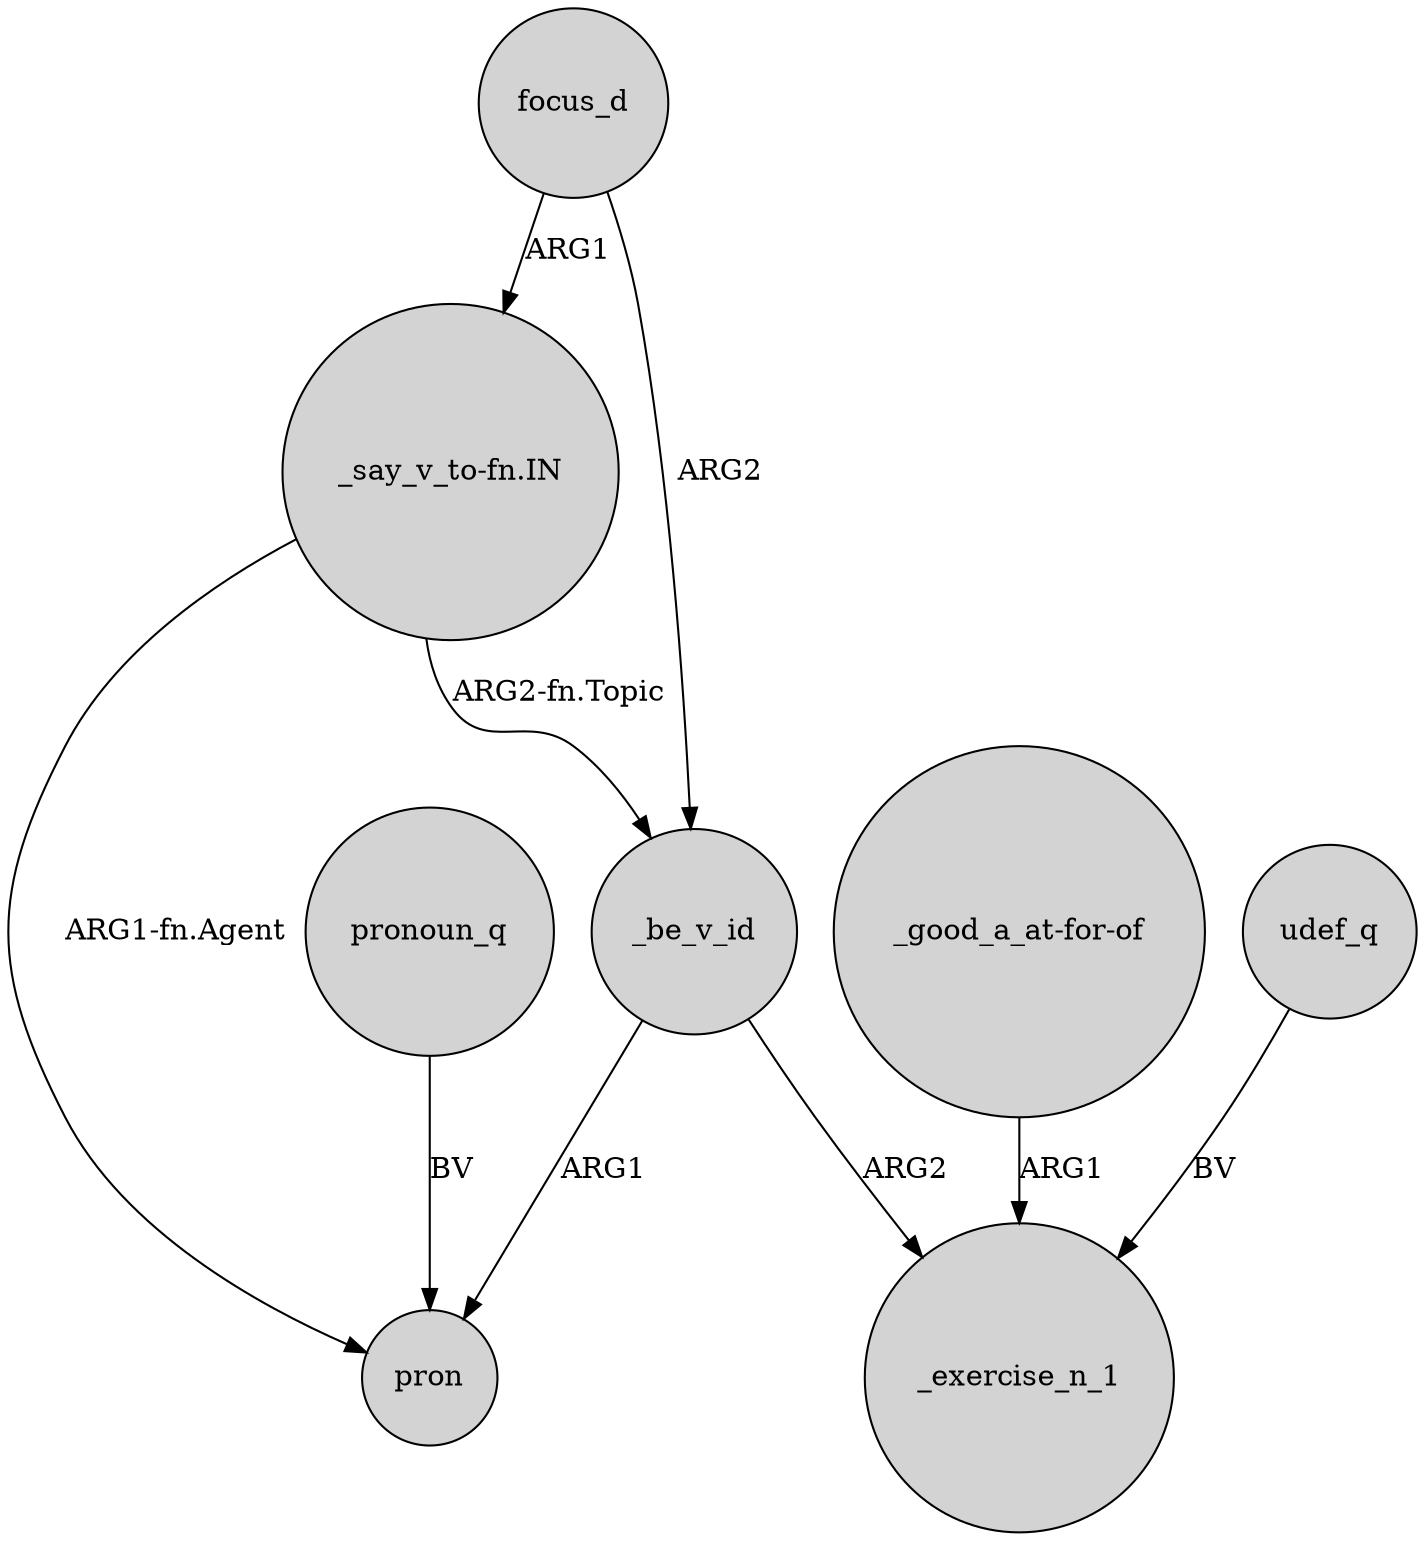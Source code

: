 digraph {
	node [shape=circle style=filled]
	focus_d -> _be_v_id [label=ARG2]
	"_good_a_at-for-of" -> _exercise_n_1 [label=ARG1]
	_be_v_id -> _exercise_n_1 [label=ARG2]
	udef_q -> _exercise_n_1 [label=BV]
	_be_v_id -> pron [label=ARG1]
	"_say_v_to-fn.IN" -> _be_v_id [label="ARG2-fn.Topic"]
	focus_d -> "_say_v_to-fn.IN" [label=ARG1]
	"_say_v_to-fn.IN" -> pron [label="ARG1-fn.Agent"]
	pronoun_q -> pron [label=BV]
}
